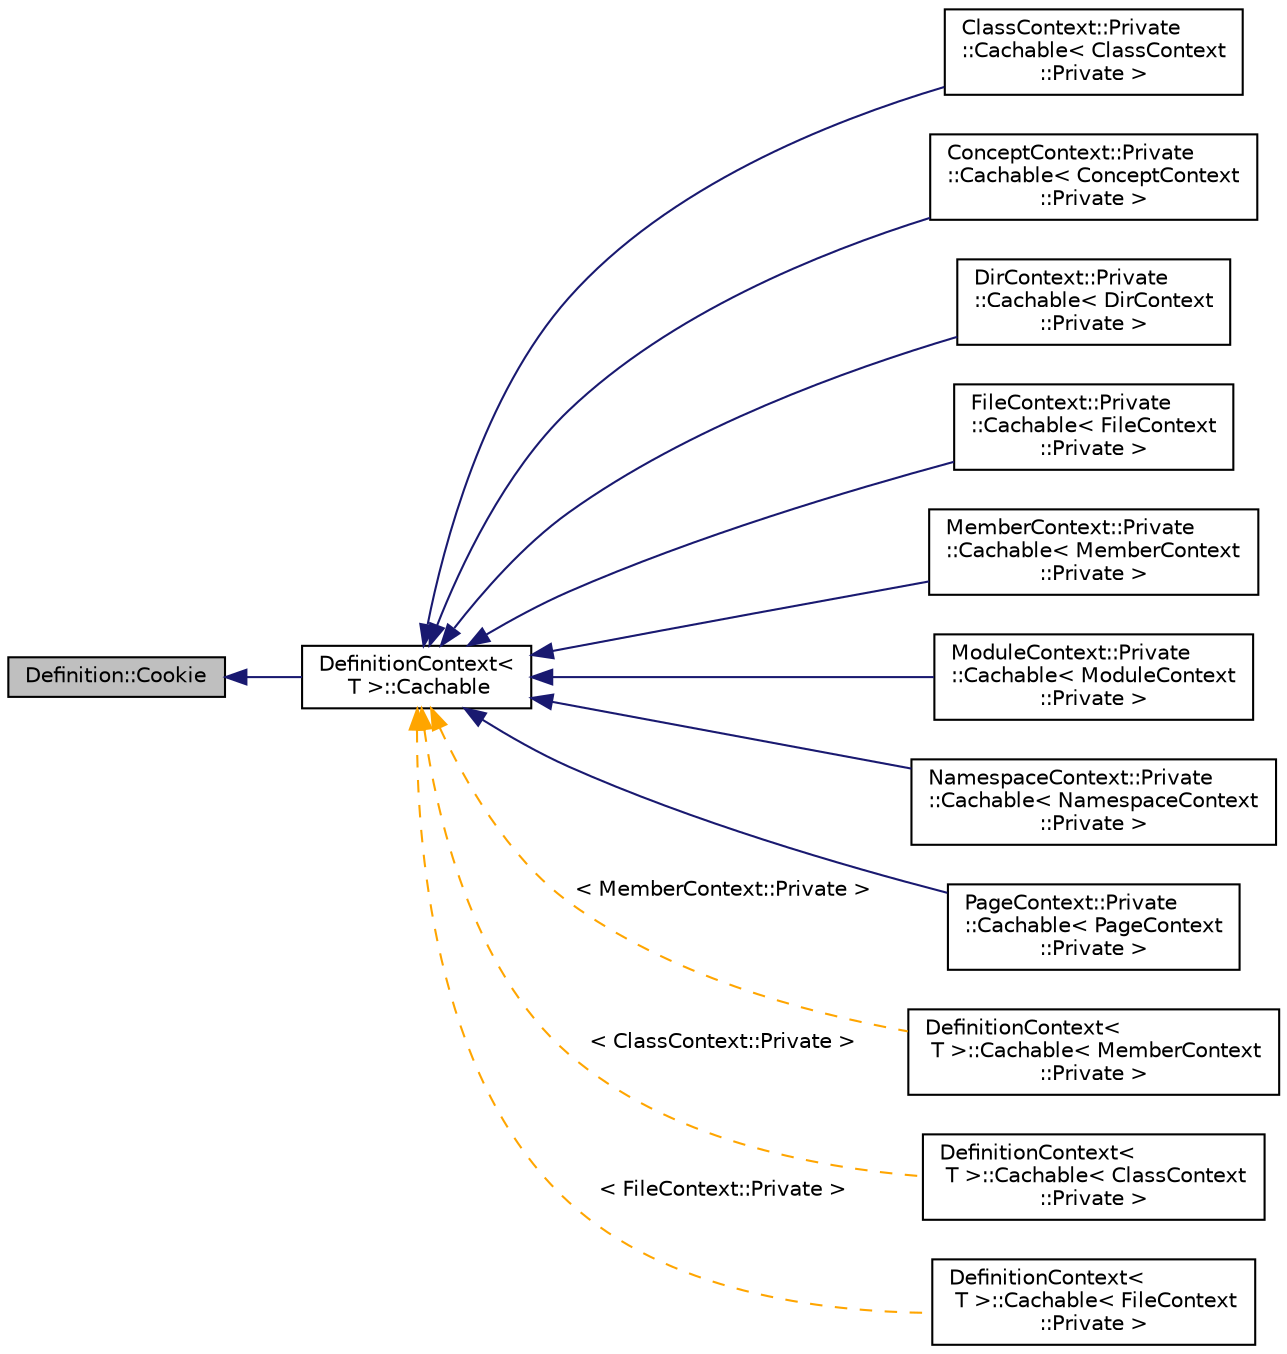digraph "Definition::Cookie"
{
 // INTERACTIVE_SVG=YES
 // LATEX_PDF_SIZE
  edge [fontname="Helvetica",fontsize="10",labelfontname="Helvetica",labelfontsize="10"];
  node [fontname="Helvetica",fontsize="10",shape=record];
  rankdir="LR";
  Node1 [label="Definition::Cookie",height=0.2,width=0.4,color="black", fillcolor="grey75", style="filled", fontcolor="black",tooltip=" "];
  Node1 -> Node2 [dir="back",color="midnightblue",fontsize="10",style="solid",fontname="Helvetica"];
  Node2 [label="DefinitionContext\<\l T \>::Cachable",height=0.2,width=0.4,color="black", fillcolor="white", style="filled",URL="$d9/d7b/struct_definition_context_1_1_cachable.html",tooltip=" "];
  Node2 -> Node3 [dir="back",color="midnightblue",fontsize="10",style="solid",fontname="Helvetica"];
  Node3 [label="ClassContext::Private\l::Cachable\< ClassContext\l::Private \>",height=0.2,width=0.4,color="black", fillcolor="white", style="filled",URL="$d5/dc4/struct_class_context_1_1_private_1_1_cachable.html",tooltip=" "];
  Node2 -> Node4 [dir="back",color="midnightblue",fontsize="10",style="solid",fontname="Helvetica"];
  Node4 [label="ConceptContext::Private\l::Cachable\< ConceptContext\l::Private \>",height=0.2,width=0.4,color="black", fillcolor="white", style="filled",URL="$d8/db6/struct_concept_context_1_1_private_1_1_cachable.html",tooltip=" "];
  Node2 -> Node5 [dir="back",color="midnightblue",fontsize="10",style="solid",fontname="Helvetica"];
  Node5 [label="DirContext::Private\l::Cachable\< DirContext\l::Private \>",height=0.2,width=0.4,color="black", fillcolor="white", style="filled",URL="$d3/d0e/struct_dir_context_1_1_private_1_1_cachable.html",tooltip=" "];
  Node2 -> Node6 [dir="back",color="midnightblue",fontsize="10",style="solid",fontname="Helvetica"];
  Node6 [label="FileContext::Private\l::Cachable\< FileContext\l::Private \>",height=0.2,width=0.4,color="black", fillcolor="white", style="filled",URL="$d1/d8e/struct_file_context_1_1_private_1_1_cachable.html",tooltip=" "];
  Node2 -> Node7 [dir="back",color="midnightblue",fontsize="10",style="solid",fontname="Helvetica"];
  Node7 [label="MemberContext::Private\l::Cachable\< MemberContext\l::Private \>",height=0.2,width=0.4,color="black", fillcolor="white", style="filled",URL="$d7/d88/struct_member_context_1_1_private_1_1_cachable.html",tooltip=" "];
  Node2 -> Node8 [dir="back",color="midnightblue",fontsize="10",style="solid",fontname="Helvetica"];
  Node8 [label="ModuleContext::Private\l::Cachable\< ModuleContext\l::Private \>",height=0.2,width=0.4,color="black", fillcolor="white", style="filled",URL="$d4/deb/struct_module_context_1_1_private_1_1_cachable.html",tooltip=" "];
  Node2 -> Node9 [dir="back",color="midnightblue",fontsize="10",style="solid",fontname="Helvetica"];
  Node9 [label="NamespaceContext::Private\l::Cachable\< NamespaceContext\l::Private \>",height=0.2,width=0.4,color="black", fillcolor="white", style="filled",URL="$d1/d10/struct_namespace_context_1_1_private_1_1_cachable.html",tooltip=" "];
  Node2 -> Node10 [dir="back",color="midnightblue",fontsize="10",style="solid",fontname="Helvetica"];
  Node10 [label="PageContext::Private\l::Cachable\< PageContext\l::Private \>",height=0.2,width=0.4,color="black", fillcolor="white", style="filled",URL="$db/de3/struct_page_context_1_1_private_1_1_cachable.html",tooltip=" "];
  Node2 -> Node11 [dir="back",color="orange",fontsize="10",style="dashed",label=" \< MemberContext::Private \>" ,fontname="Helvetica"];
  Node11 [label="DefinitionContext\<\l T \>::Cachable\< MemberContext\l::Private \>",height=0.2,width=0.4,color="black", fillcolor="white", style="filled",URL="$d9/d7b/struct_definition_context_1_1_cachable.html",tooltip=" "];
  Node2 -> Node12 [dir="back",color="orange",fontsize="10",style="dashed",label=" \< ClassContext::Private \>" ,fontname="Helvetica"];
  Node12 [label="DefinitionContext\<\l T \>::Cachable\< ClassContext\l::Private \>",height=0.2,width=0.4,color="black", fillcolor="white", style="filled",URL="$d9/d7b/struct_definition_context_1_1_cachable.html",tooltip=" "];
  Node2 -> Node13 [dir="back",color="orange",fontsize="10",style="dashed",label=" \< FileContext::Private \>" ,fontname="Helvetica"];
  Node13 [label="DefinitionContext\<\l T \>::Cachable\< FileContext\l::Private \>",height=0.2,width=0.4,color="black", fillcolor="white", style="filled",URL="$d9/d7b/struct_definition_context_1_1_cachable.html",tooltip=" "];
}
